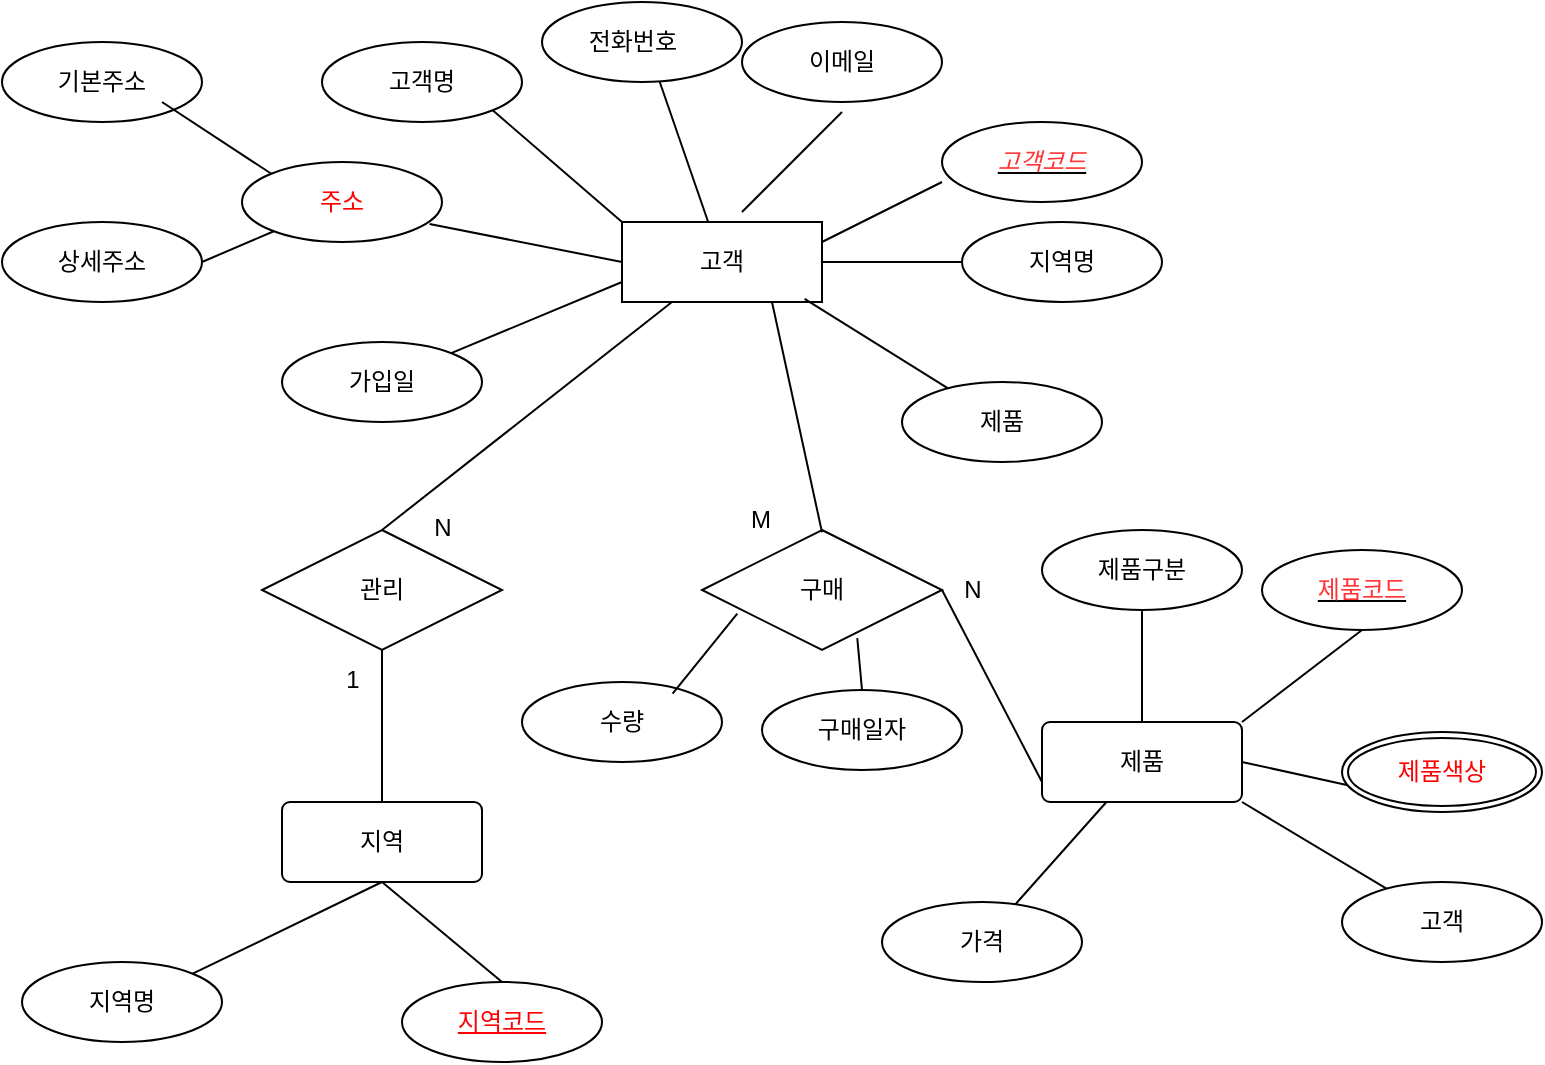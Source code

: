 <mxfile version="22.1.15" type="github">
  <diagram name="페이지-1" id="YFBliWDoqlwSjpm7u851">
    <mxGraphModel dx="1631" dy="933" grid="1" gridSize="10" guides="1" tooltips="1" connect="1" arrows="1" fold="1" page="1" pageScale="1" pageWidth="827" pageHeight="1169" math="0" shadow="0">
      <root>
        <mxCell id="0" />
        <mxCell id="1" parent="0" />
        <mxCell id="KEmnfDs-eTVaMY3orpMF-3" value="고객" style="whiteSpace=wrap;html=1;align=center;" vertex="1" parent="1">
          <mxGeometry x="330" y="330" width="100" height="40" as="geometry" />
        </mxCell>
        <mxCell id="KEmnfDs-eTVaMY3orpMF-6" value="고객명" style="ellipse;whiteSpace=wrap;html=1;align=center;" vertex="1" parent="1">
          <mxGeometry x="180" y="240" width="100" height="40" as="geometry" />
        </mxCell>
        <mxCell id="KEmnfDs-eTVaMY3orpMF-7" value="전화번호&lt;span style=&quot;white-space: pre;&quot;&gt;&#x9;&lt;/span&gt;" style="ellipse;whiteSpace=wrap;html=1;align=center;" vertex="1" parent="1">
          <mxGeometry x="290" y="220" width="100" height="40" as="geometry" />
        </mxCell>
        <mxCell id="KEmnfDs-eTVaMY3orpMF-8" value="이메일" style="ellipse;whiteSpace=wrap;html=1;align=center;" vertex="1" parent="1">
          <mxGeometry x="390" y="230" width="100" height="40" as="geometry" />
        </mxCell>
        <mxCell id="KEmnfDs-eTVaMY3orpMF-9" value="&lt;i&gt;&lt;u&gt;&lt;font color=&quot;#ff3333&quot;&gt;고객코드&lt;/font&gt;&lt;/u&gt;&lt;/i&gt;" style="ellipse;whiteSpace=wrap;html=1;align=center;" vertex="1" parent="1">
          <mxGeometry x="490" y="280" width="100" height="40" as="geometry" />
        </mxCell>
        <mxCell id="KEmnfDs-eTVaMY3orpMF-10" value="&lt;font color=&quot;#ff0000&quot;&gt;주소&lt;/font&gt;" style="ellipse;whiteSpace=wrap;html=1;align=center;" vertex="1" parent="1">
          <mxGeometry x="140" y="300" width="100" height="40" as="geometry" />
        </mxCell>
        <mxCell id="KEmnfDs-eTVaMY3orpMF-11" value="가입일" style="ellipse;whiteSpace=wrap;html=1;align=center;" vertex="1" parent="1">
          <mxGeometry x="160" y="390" width="100" height="40" as="geometry" />
        </mxCell>
        <mxCell id="KEmnfDs-eTVaMY3orpMF-12" value="지역명" style="ellipse;whiteSpace=wrap;html=1;align=center;" vertex="1" parent="1">
          <mxGeometry x="500" y="330" width="100" height="40" as="geometry" />
        </mxCell>
        <mxCell id="KEmnfDs-eTVaMY3orpMF-13" value="제품" style="ellipse;whiteSpace=wrap;html=1;align=center;" vertex="1" parent="1">
          <mxGeometry x="470" y="410" width="100" height="40" as="geometry" />
        </mxCell>
        <mxCell id="KEmnfDs-eTVaMY3orpMF-15" value="" style="endArrow=none;html=1;rounded=0;exitX=1;exitY=1;exitDx=0;exitDy=0;entryX=0;entryY=0;entryDx=0;entryDy=0;" edge="1" parent="1" source="KEmnfDs-eTVaMY3orpMF-6" target="KEmnfDs-eTVaMY3orpMF-3">
          <mxGeometry width="50" height="50" relative="1" as="geometry">
            <mxPoint x="360" y="380" as="sourcePoint" />
            <mxPoint x="410" y="330" as="targetPoint" />
            <Array as="points" />
          </mxGeometry>
        </mxCell>
        <mxCell id="KEmnfDs-eTVaMY3orpMF-16" value="" style="endArrow=none;html=1;rounded=0;entryX=0.588;entryY=0.994;entryDx=0;entryDy=0;entryPerimeter=0;" edge="1" parent="1" source="KEmnfDs-eTVaMY3orpMF-3" target="KEmnfDs-eTVaMY3orpMF-7">
          <mxGeometry width="50" height="50" relative="1" as="geometry">
            <mxPoint x="370" y="320" as="sourcePoint" />
            <mxPoint x="388" y="290" as="targetPoint" />
          </mxGeometry>
        </mxCell>
        <mxCell id="KEmnfDs-eTVaMY3orpMF-17" value="" style="endArrow=none;html=1;rounded=0;" edge="1" parent="1">
          <mxGeometry width="50" height="50" relative="1" as="geometry">
            <mxPoint x="390" y="325" as="sourcePoint" />
            <mxPoint x="440" y="275" as="targetPoint" />
          </mxGeometry>
        </mxCell>
        <mxCell id="KEmnfDs-eTVaMY3orpMF-18" value="" style="endArrow=none;html=1;rounded=0;exitX=1;exitY=0.25;exitDx=0;exitDy=0;" edge="1" parent="1" source="KEmnfDs-eTVaMY3orpMF-3">
          <mxGeometry width="50" height="50" relative="1" as="geometry">
            <mxPoint x="440" y="360" as="sourcePoint" />
            <mxPoint x="490" y="310" as="targetPoint" />
          </mxGeometry>
        </mxCell>
        <mxCell id="KEmnfDs-eTVaMY3orpMF-19" value="" style="endArrow=none;html=1;rounded=0;entryX=1;entryY=0.5;entryDx=0;entryDy=0;" edge="1" parent="1" source="KEmnfDs-eTVaMY3orpMF-12" target="KEmnfDs-eTVaMY3orpMF-3">
          <mxGeometry width="50" height="50" relative="1" as="geometry">
            <mxPoint x="370" y="430" as="sourcePoint" />
            <mxPoint x="450" y="370" as="targetPoint" />
            <Array as="points" />
          </mxGeometry>
        </mxCell>
        <mxCell id="KEmnfDs-eTVaMY3orpMF-20" value="" style="endArrow=none;html=1;rounded=0;entryX=0;entryY=0.75;entryDx=0;entryDy=0;" edge="1" parent="1" source="KEmnfDs-eTVaMY3orpMF-11" target="KEmnfDs-eTVaMY3orpMF-3">
          <mxGeometry width="50" height="50" relative="1" as="geometry">
            <mxPoint x="263" y="400" as="sourcePoint" />
            <mxPoint x="313" y="350" as="targetPoint" />
          </mxGeometry>
        </mxCell>
        <mxCell id="KEmnfDs-eTVaMY3orpMF-21" value="" style="endArrow=none;html=1;rounded=0;entryX=0;entryY=0.5;entryDx=0;entryDy=0;exitX=0.938;exitY=0.775;exitDx=0;exitDy=0;exitPerimeter=0;" edge="1" parent="1" source="KEmnfDs-eTVaMY3orpMF-10" target="KEmnfDs-eTVaMY3orpMF-3">
          <mxGeometry width="50" height="50" relative="1" as="geometry">
            <mxPoint x="420" y="440" as="sourcePoint" />
            <mxPoint x="470" y="390" as="targetPoint" />
            <Array as="points" />
          </mxGeometry>
        </mxCell>
        <mxCell id="KEmnfDs-eTVaMY3orpMF-23" value="" style="endArrow=none;html=1;rounded=0;entryX=0.913;entryY=0.962;entryDx=0;entryDy=0;entryPerimeter=0;" edge="1" parent="1" source="KEmnfDs-eTVaMY3orpMF-13" target="KEmnfDs-eTVaMY3orpMF-3">
          <mxGeometry width="50" height="50" relative="1" as="geometry">
            <mxPoint x="440" y="460" as="sourcePoint" />
            <mxPoint x="490" y="410" as="targetPoint" />
          </mxGeometry>
        </mxCell>
        <mxCell id="KEmnfDs-eTVaMY3orpMF-25" value="기본주소" style="ellipse;whiteSpace=wrap;html=1;align=center;" vertex="1" parent="1">
          <mxGeometry x="20" y="240" width="100" height="40" as="geometry" />
        </mxCell>
        <mxCell id="KEmnfDs-eTVaMY3orpMF-26" value="상세주소" style="ellipse;whiteSpace=wrap;html=1;align=center;" vertex="1" parent="1">
          <mxGeometry x="20" y="330" width="100" height="40" as="geometry" />
        </mxCell>
        <mxCell id="KEmnfDs-eTVaMY3orpMF-27" value="" style="endArrow=none;html=1;rounded=0;entryX=0;entryY=0;entryDx=0;entryDy=0;" edge="1" parent="1" target="KEmnfDs-eTVaMY3orpMF-10">
          <mxGeometry width="50" height="50" relative="1" as="geometry">
            <mxPoint x="100" y="270" as="sourcePoint" />
            <mxPoint x="330" y="330" as="targetPoint" />
            <Array as="points" />
          </mxGeometry>
        </mxCell>
        <mxCell id="KEmnfDs-eTVaMY3orpMF-28" value="" style="endArrow=none;html=1;rounded=0;exitX=1;exitY=0.5;exitDx=0;exitDy=0;" edge="1" parent="1" source="KEmnfDs-eTVaMY3orpMF-26" target="KEmnfDs-eTVaMY3orpMF-10">
          <mxGeometry width="50" height="50" relative="1" as="geometry">
            <mxPoint x="360" y="380" as="sourcePoint" />
            <mxPoint x="410" y="330" as="targetPoint" />
          </mxGeometry>
        </mxCell>
        <mxCell id="KEmnfDs-eTVaMY3orpMF-29" value="&lt;u&gt;&lt;font color=&quot;#ff3333&quot;&gt;제품코드&lt;/font&gt;&lt;/u&gt;" style="ellipse;whiteSpace=wrap;html=1;align=center;" vertex="1" parent="1">
          <mxGeometry x="650" y="494" width="100" height="40" as="geometry" />
        </mxCell>
        <mxCell id="KEmnfDs-eTVaMY3orpMF-30" value="제품" style="rounded=1;arcSize=10;whiteSpace=wrap;html=1;align=center;" vertex="1" parent="1">
          <mxGeometry x="540" y="580" width="100" height="40" as="geometry" />
        </mxCell>
        <mxCell id="KEmnfDs-eTVaMY3orpMF-31" value="가격" style="ellipse;whiteSpace=wrap;html=1;align=center;" vertex="1" parent="1">
          <mxGeometry x="460" y="670" width="100" height="40" as="geometry" />
        </mxCell>
        <mxCell id="KEmnfDs-eTVaMY3orpMF-32" value="제품구분" style="ellipse;whiteSpace=wrap;html=1;align=center;" vertex="1" parent="1">
          <mxGeometry x="540" y="484" width="100" height="40" as="geometry" />
        </mxCell>
        <mxCell id="KEmnfDs-eTVaMY3orpMF-35" style="edgeStyle=orthogonalEdgeStyle;rounded=0;orthogonalLoop=1;jettySize=auto;html=1;exitX=0.5;exitY=1;exitDx=0;exitDy=0;" edge="1" parent="1" source="KEmnfDs-eTVaMY3orpMF-32" target="KEmnfDs-eTVaMY3orpMF-32">
          <mxGeometry relative="1" as="geometry" />
        </mxCell>
        <mxCell id="KEmnfDs-eTVaMY3orpMF-36" value="지역" style="rounded=1;arcSize=10;whiteSpace=wrap;html=1;align=center;" vertex="1" parent="1">
          <mxGeometry x="160" y="620" width="100" height="40" as="geometry" />
        </mxCell>
        <mxCell id="KEmnfDs-eTVaMY3orpMF-37" value="지역명" style="ellipse;whiteSpace=wrap;html=1;align=center;" vertex="1" parent="1">
          <mxGeometry x="30" y="700" width="100" height="40" as="geometry" />
        </mxCell>
        <mxCell id="KEmnfDs-eTVaMY3orpMF-38" value="&lt;font color=&quot;#ff0000&quot;&gt;&lt;u&gt;지역코드&lt;/u&gt;&lt;/font&gt;" style="ellipse;whiteSpace=wrap;html=1;align=center;" vertex="1" parent="1">
          <mxGeometry x="220" y="710" width="100" height="40" as="geometry" />
        </mxCell>
        <mxCell id="KEmnfDs-eTVaMY3orpMF-46" value="" style="endArrow=none;html=1;rounded=0;exitX=1;exitY=0;exitDx=0;exitDy=0;entryX=0.5;entryY=1;entryDx=0;entryDy=0;" edge="1" parent="1" source="KEmnfDs-eTVaMY3orpMF-37" target="KEmnfDs-eTVaMY3orpMF-36">
          <mxGeometry width="50" height="50" relative="1" as="geometry">
            <mxPoint x="430" y="690" as="sourcePoint" />
            <mxPoint x="480" y="640" as="targetPoint" />
          </mxGeometry>
        </mxCell>
        <mxCell id="KEmnfDs-eTVaMY3orpMF-47" value="" style="endArrow=none;html=1;rounded=0;" edge="1" parent="1">
          <mxGeometry width="50" height="50" relative="1" as="geometry">
            <mxPoint x="210" y="660" as="sourcePoint" />
            <mxPoint x="270" y="710" as="targetPoint" />
          </mxGeometry>
        </mxCell>
        <mxCell id="KEmnfDs-eTVaMY3orpMF-48" value="" style="endArrow=none;html=1;rounded=0;" edge="1" parent="1" source="KEmnfDs-eTVaMY3orpMF-31" target="KEmnfDs-eTVaMY3orpMF-30">
          <mxGeometry width="50" height="50" relative="1" as="geometry">
            <mxPoint x="430" y="690" as="sourcePoint" />
            <mxPoint x="480" y="640" as="targetPoint" />
          </mxGeometry>
        </mxCell>
        <mxCell id="KEmnfDs-eTVaMY3orpMF-50" value="" style="endArrow=none;html=1;rounded=0;entryX=0;entryY=1;entryDx=0;entryDy=0;" edge="1" parent="1">
          <mxGeometry width="50" height="50" relative="1" as="geometry">
            <mxPoint x="640" y="600" as="sourcePoint" />
            <mxPoint x="704.92" y="614.251" as="targetPoint" />
          </mxGeometry>
        </mxCell>
        <mxCell id="KEmnfDs-eTVaMY3orpMF-51" value="" style="endArrow=none;html=1;rounded=0;exitX=0.5;exitY=0;exitDx=0;exitDy=0;" edge="1" parent="1" source="KEmnfDs-eTVaMY3orpMF-30" target="KEmnfDs-eTVaMY3orpMF-32">
          <mxGeometry width="50" height="50" relative="1" as="geometry">
            <mxPoint x="430" y="690" as="sourcePoint" />
            <mxPoint x="480" y="640" as="targetPoint" />
          </mxGeometry>
        </mxCell>
        <mxCell id="KEmnfDs-eTVaMY3orpMF-52" value="" style="endArrow=none;html=1;rounded=0;entryX=0.5;entryY=1;entryDx=0;entryDy=0;exitX=1;exitY=0;exitDx=0;exitDy=0;" edge="1" parent="1" source="KEmnfDs-eTVaMY3orpMF-30" target="KEmnfDs-eTVaMY3orpMF-29">
          <mxGeometry width="50" height="50" relative="1" as="geometry">
            <mxPoint x="430" y="690" as="sourcePoint" />
            <mxPoint x="480" y="640" as="targetPoint" />
          </mxGeometry>
        </mxCell>
        <mxCell id="KEmnfDs-eTVaMY3orpMF-53" value="" style="endArrow=none;html=1;rounded=0;exitX=1;exitY=1;exitDx=0;exitDy=0;" edge="1" parent="1" source="KEmnfDs-eTVaMY3orpMF-30" target="KEmnfDs-eTVaMY3orpMF-54">
          <mxGeometry width="50" height="50" relative="1" as="geometry">
            <mxPoint x="430" y="690" as="sourcePoint" />
            <mxPoint x="480" y="640" as="targetPoint" />
          </mxGeometry>
        </mxCell>
        <mxCell id="KEmnfDs-eTVaMY3orpMF-54" value="고객" style="ellipse;whiteSpace=wrap;html=1;align=center;" vertex="1" parent="1">
          <mxGeometry x="690" y="660" width="100" height="40" as="geometry" />
        </mxCell>
        <mxCell id="KEmnfDs-eTVaMY3orpMF-56" value="관리" style="shape=rhombus;perimeter=rhombusPerimeter;whiteSpace=wrap;html=1;align=center;" vertex="1" parent="1">
          <mxGeometry x="150" y="484" width="120" height="60" as="geometry" />
        </mxCell>
        <mxCell id="KEmnfDs-eTVaMY3orpMF-57" value="구매" style="shape=rhombus;perimeter=rhombusPerimeter;whiteSpace=wrap;html=1;align=center;" vertex="1" parent="1">
          <mxGeometry x="370" y="484" width="120" height="60" as="geometry" />
        </mxCell>
        <mxCell id="KEmnfDs-eTVaMY3orpMF-58" value="" style="endArrow=none;html=1;rounded=0;entryX=0.75;entryY=1;entryDx=0;entryDy=0;exitX=0.5;exitY=0.019;exitDx=0;exitDy=0;exitPerimeter=0;" edge="1" parent="1" source="KEmnfDs-eTVaMY3orpMF-57" target="KEmnfDs-eTVaMY3orpMF-3">
          <mxGeometry width="50" height="50" relative="1" as="geometry">
            <mxPoint x="430" y="690" as="sourcePoint" />
            <mxPoint x="480" y="640" as="targetPoint" />
          </mxGeometry>
        </mxCell>
        <mxCell id="KEmnfDs-eTVaMY3orpMF-59" value="" style="endArrow=none;html=1;rounded=0;entryX=0;entryY=0.75;entryDx=0;entryDy=0;exitX=1;exitY=0.5;exitDx=0;exitDy=0;" edge="1" parent="1" source="KEmnfDs-eTVaMY3orpMF-57" target="KEmnfDs-eTVaMY3orpMF-30">
          <mxGeometry width="50" height="50" relative="1" as="geometry">
            <mxPoint x="430" y="690" as="sourcePoint" />
            <mxPoint x="480" y="640" as="targetPoint" />
          </mxGeometry>
        </mxCell>
        <mxCell id="KEmnfDs-eTVaMY3orpMF-61" value="" style="endArrow=none;html=1;rounded=0;entryX=0.25;entryY=1;entryDx=0;entryDy=0;exitX=0.5;exitY=0;exitDx=0;exitDy=0;" edge="1" parent="1" source="KEmnfDs-eTVaMY3orpMF-56" target="KEmnfDs-eTVaMY3orpMF-3">
          <mxGeometry width="50" height="50" relative="1" as="geometry">
            <mxPoint x="290" y="480" as="sourcePoint" />
            <mxPoint x="480" y="640" as="targetPoint" />
          </mxGeometry>
        </mxCell>
        <mxCell id="KEmnfDs-eTVaMY3orpMF-62" value="" style="endArrow=none;html=1;rounded=0;entryX=0.5;entryY=1;entryDx=0;entryDy=0;exitX=0.5;exitY=0;exitDx=0;exitDy=0;" edge="1" parent="1" source="KEmnfDs-eTVaMY3orpMF-36" target="KEmnfDs-eTVaMY3orpMF-56">
          <mxGeometry width="50" height="50" relative="1" as="geometry">
            <mxPoint x="430" y="690" as="sourcePoint" />
            <mxPoint x="480" y="640" as="targetPoint" />
            <Array as="points" />
          </mxGeometry>
        </mxCell>
        <mxCell id="KEmnfDs-eTVaMY3orpMF-64" value="구매일자" style="ellipse;whiteSpace=wrap;html=1;align=center;" vertex="1" parent="1">
          <mxGeometry x="400" y="564" width="100" height="40" as="geometry" />
        </mxCell>
        <mxCell id="KEmnfDs-eTVaMY3orpMF-65" value="수량" style="ellipse;whiteSpace=wrap;html=1;align=center;" vertex="1" parent="1">
          <mxGeometry x="280" y="560" width="100" height="40" as="geometry" />
        </mxCell>
        <mxCell id="KEmnfDs-eTVaMY3orpMF-68" value="" style="endArrow=none;html=1;rounded=0;entryX=0.647;entryY=0.901;entryDx=0;entryDy=0;entryPerimeter=0;exitX=0.5;exitY=0;exitDx=0;exitDy=0;" edge="1" parent="1" source="KEmnfDs-eTVaMY3orpMF-64" target="KEmnfDs-eTVaMY3orpMF-57">
          <mxGeometry width="50" height="50" relative="1" as="geometry">
            <mxPoint x="430" y="690" as="sourcePoint" />
            <mxPoint x="480" y="640" as="targetPoint" />
          </mxGeometry>
        </mxCell>
        <mxCell id="KEmnfDs-eTVaMY3orpMF-69" value="" style="endArrow=none;html=1;rounded=0;entryX=0.147;entryY=0.696;entryDx=0;entryDy=0;entryPerimeter=0;exitX=0.753;exitY=0.144;exitDx=0;exitDy=0;exitPerimeter=0;" edge="1" parent="1" source="KEmnfDs-eTVaMY3orpMF-65" target="KEmnfDs-eTVaMY3orpMF-57">
          <mxGeometry width="50" height="50" relative="1" as="geometry">
            <mxPoint x="430" y="690" as="sourcePoint" />
            <mxPoint x="480" y="640" as="targetPoint" />
          </mxGeometry>
        </mxCell>
        <mxCell id="KEmnfDs-eTVaMY3orpMF-71" value="N" style="text;html=1;align=center;verticalAlign=middle;resizable=0;points=[];autosize=1;strokeColor=none;fillColor=none;" vertex="1" parent="1">
          <mxGeometry x="490" y="499" width="30" height="30" as="geometry" />
        </mxCell>
        <mxCell id="KEmnfDs-eTVaMY3orpMF-72" value="M" style="text;html=1;align=center;verticalAlign=middle;resizable=0;points=[];autosize=1;strokeColor=none;fillColor=none;" vertex="1" parent="1">
          <mxGeometry x="384" y="464" width="30" height="30" as="geometry" />
        </mxCell>
        <mxCell id="KEmnfDs-eTVaMY3orpMF-73" value="N" style="text;html=1;align=center;verticalAlign=middle;resizable=0;points=[];autosize=1;strokeColor=none;fillColor=none;" vertex="1" parent="1">
          <mxGeometry x="225" y="468" width="30" height="30" as="geometry" />
        </mxCell>
        <mxCell id="KEmnfDs-eTVaMY3orpMF-74" value="1" style="text;html=1;align=center;verticalAlign=middle;resizable=0;points=[];autosize=1;strokeColor=none;fillColor=none;" vertex="1" parent="1">
          <mxGeometry x="180" y="544" width="30" height="30" as="geometry" />
        </mxCell>
        <mxCell id="KEmnfDs-eTVaMY3orpMF-77" value="&lt;font color=&quot;#ff0000&quot;&gt;제품색상&lt;/font&gt;" style="ellipse;shape=doubleEllipse;margin=3;whiteSpace=wrap;html=1;align=center;" vertex="1" parent="1">
          <mxGeometry x="690" y="585" width="100" height="40" as="geometry" />
        </mxCell>
      </root>
    </mxGraphModel>
  </diagram>
</mxfile>
